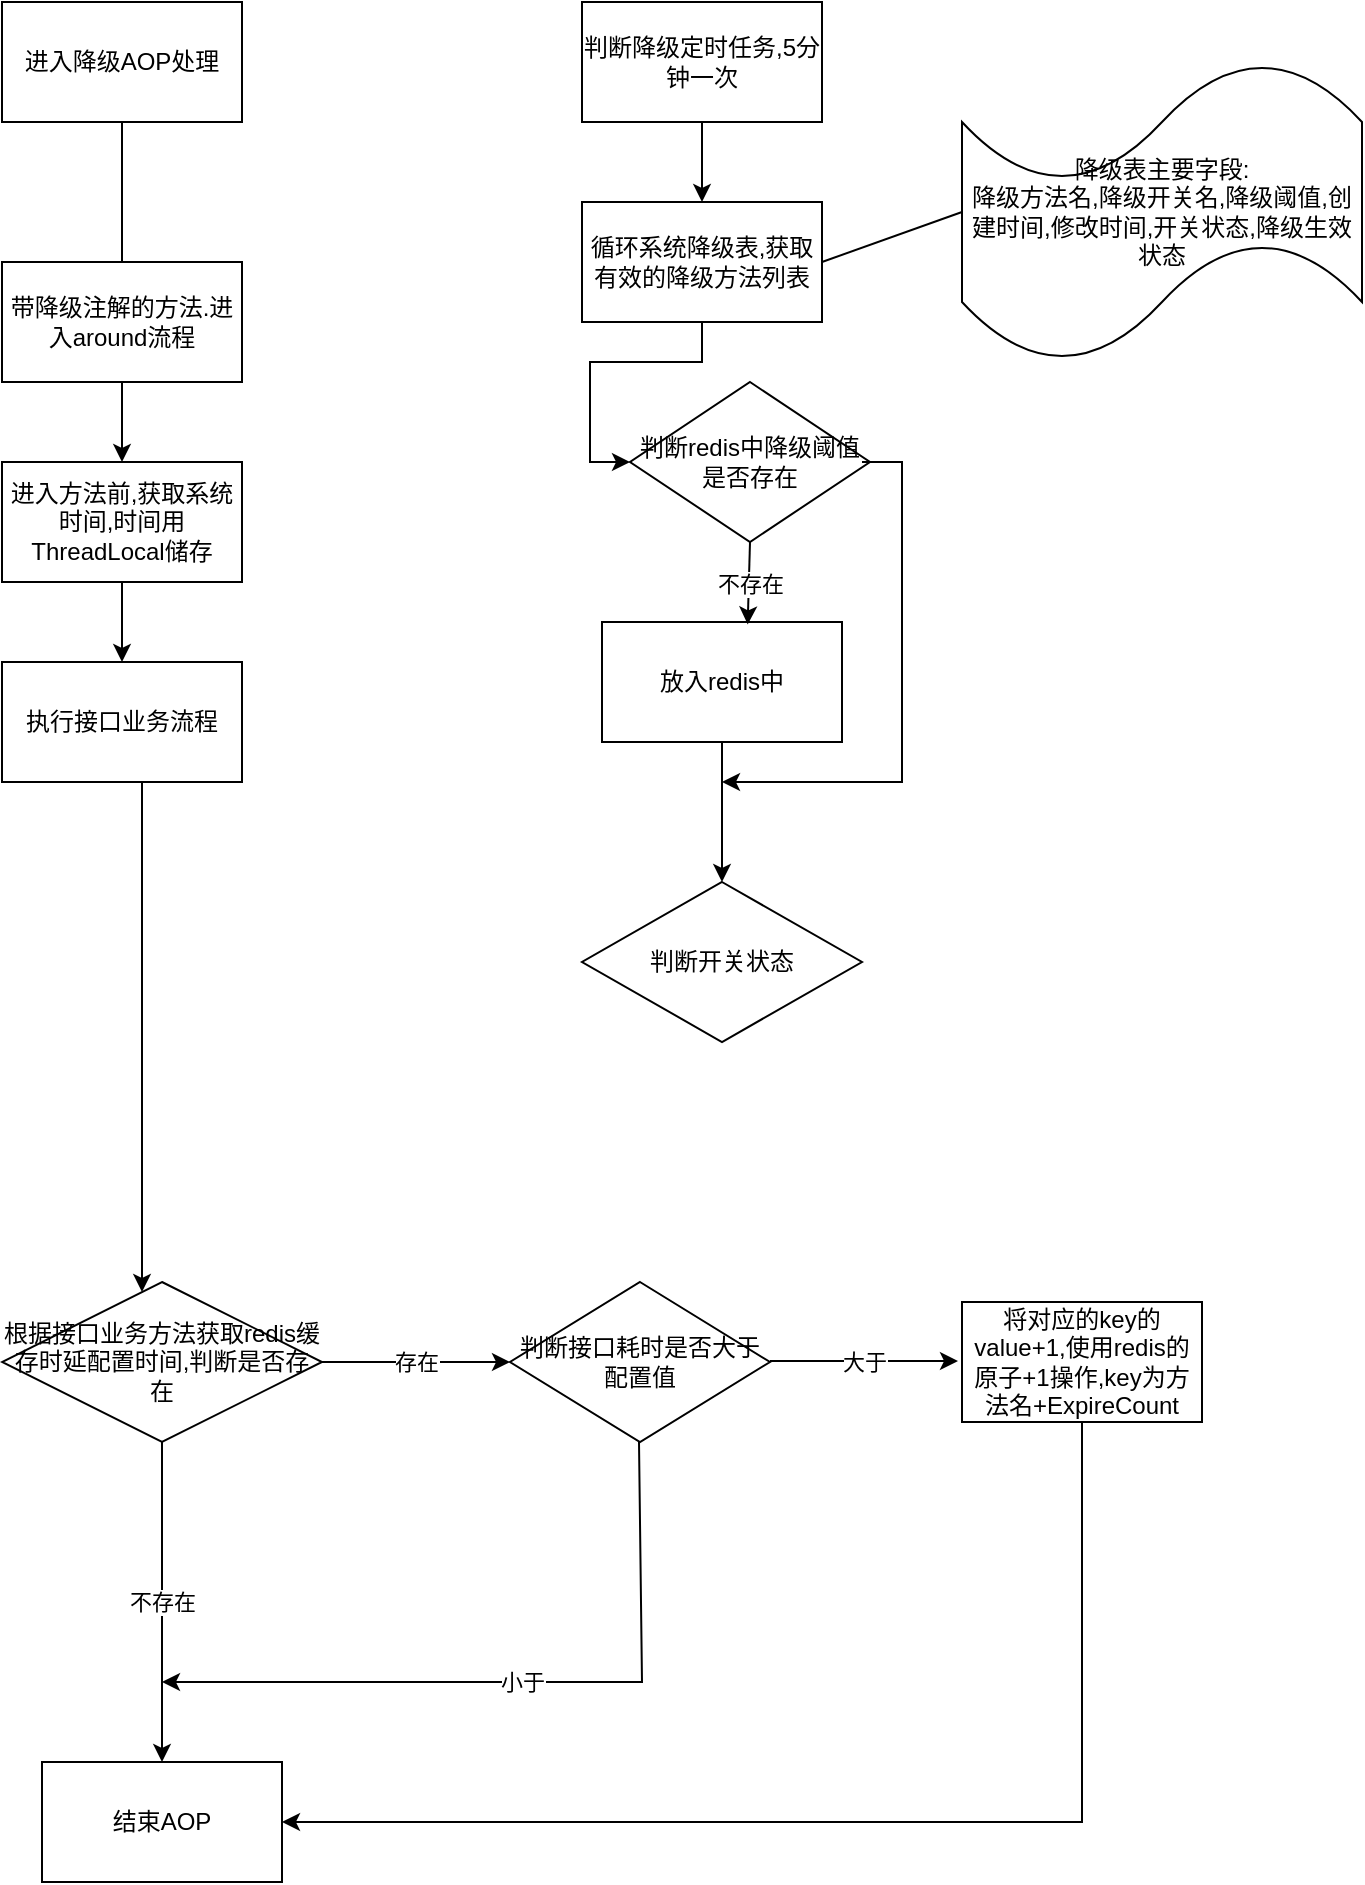 <mxfile version="17.1.3" type="github">
  <diagram id="myWoxl2do0-qSG-f2Lqz" name="第 1 页">
    <mxGraphModel dx="1024" dy="531" grid="1" gridSize="10" guides="1" tooltips="1" connect="1" arrows="1" fold="1" page="1" pageScale="1" pageWidth="827" pageHeight="1169" math="0" shadow="0">
      <root>
        <mxCell id="0" />
        <mxCell id="1" parent="0" />
        <mxCell id="Ww2EC-rMyEO19gMHYBje-3" value="" style="edgeStyle=orthogonalEdgeStyle;rounded=0;orthogonalLoop=1;jettySize=auto;html=1;startArrow=none;" edge="1" parent="1" source="Ww2EC-rMyEO19gMHYBje-4" target="Ww2EC-rMyEO19gMHYBje-2">
          <mxGeometry relative="1" as="geometry">
            <Array as="points">
              <mxPoint x="100" y="140" />
              <mxPoint x="100" y="140" />
            </Array>
          </mxGeometry>
        </mxCell>
        <mxCell id="Ww2EC-rMyEO19gMHYBje-1" value="进入降级AOP处理" style="rounded=0;whiteSpace=wrap;html=1;" vertex="1" parent="1">
          <mxGeometry x="40" y="30" width="120" height="60" as="geometry" />
        </mxCell>
        <mxCell id="Ww2EC-rMyEO19gMHYBje-2" value="进入方法前,获取系统时间,时间用ThreadLocal储存" style="whiteSpace=wrap;html=1;rounded=0;" vertex="1" parent="1">
          <mxGeometry x="40" y="260" width="120" height="60" as="geometry" />
        </mxCell>
        <mxCell id="Ww2EC-rMyEO19gMHYBje-4" value="带降级注解的方法.进入around流程" style="whiteSpace=wrap;html=1;rounded=0;" vertex="1" parent="1">
          <mxGeometry x="40" y="160" width="120" height="60" as="geometry" />
        </mxCell>
        <mxCell id="Ww2EC-rMyEO19gMHYBje-17" style="edgeStyle=orthogonalEdgeStyle;rounded=0;orthogonalLoop=1;jettySize=auto;html=1;exitX=0.5;exitY=1;exitDx=0;exitDy=0;" edge="1" parent="1" source="Ww2EC-rMyEO19gMHYBje-16" target="Ww2EC-rMyEO19gMHYBje-6">
          <mxGeometry relative="1" as="geometry">
            <mxPoint x="180" y="440" as="targetPoint" />
            <Array as="points">
              <mxPoint x="110" y="420" />
            </Array>
          </mxGeometry>
        </mxCell>
        <mxCell id="Ww2EC-rMyEO19gMHYBje-6" value="根据接口业务方法获取redis缓存时延配置时间,判断是否存在" style="rhombus;whiteSpace=wrap;html=1;rounded=0;" vertex="1" parent="1">
          <mxGeometry x="40" y="670" width="160" height="80" as="geometry" />
        </mxCell>
        <mxCell id="Ww2EC-rMyEO19gMHYBje-5" value="" style="edgeStyle=orthogonalEdgeStyle;rounded=0;orthogonalLoop=1;jettySize=auto;html=1;endArrow=none;" edge="1" parent="1" source="Ww2EC-rMyEO19gMHYBje-1" target="Ww2EC-rMyEO19gMHYBje-4">
          <mxGeometry relative="1" as="geometry">
            <mxPoint x="100" y="100" as="sourcePoint" />
            <mxPoint x="100" y="180" as="targetPoint" />
            <Array as="points">
              <mxPoint x="100" y="120" />
              <mxPoint x="100" y="120" />
            </Array>
          </mxGeometry>
        </mxCell>
        <mxCell id="Ww2EC-rMyEO19gMHYBje-11" value="" style="edgeStyle=orthogonalEdgeStyle;rounded=0;orthogonalLoop=1;jettySize=auto;html=1;" edge="1" parent="1" source="Ww2EC-rMyEO19gMHYBje-9" target="Ww2EC-rMyEO19gMHYBje-10">
          <mxGeometry relative="1" as="geometry" />
        </mxCell>
        <mxCell id="Ww2EC-rMyEO19gMHYBje-9" value="判断降级定时任务,5分钟一次" style="rounded=0;whiteSpace=wrap;html=1;" vertex="1" parent="1">
          <mxGeometry x="330" y="30" width="120" height="60" as="geometry" />
        </mxCell>
        <mxCell id="Ww2EC-rMyEO19gMHYBje-44" value="" style="edgeStyle=orthogonalEdgeStyle;rounded=0;orthogonalLoop=1;jettySize=auto;html=1;labelBorderColor=default;entryX=0;entryY=0.5;entryDx=0;entryDy=0;" edge="1" parent="1" source="Ww2EC-rMyEO19gMHYBje-10" target="Ww2EC-rMyEO19gMHYBje-46">
          <mxGeometry relative="1" as="geometry" />
        </mxCell>
        <mxCell id="Ww2EC-rMyEO19gMHYBje-10" value="循环系统降级表,获取有效的降级方法列表" style="rounded=0;whiteSpace=wrap;html=1;" vertex="1" parent="1">
          <mxGeometry x="330" y="130" width="120" height="60" as="geometry" />
        </mxCell>
        <mxCell id="Ww2EC-rMyEO19gMHYBje-14" value="" style="endArrow=classic;html=1;rounded=0;exitX=0.5;exitY=1;exitDx=0;exitDy=0;entryX=0.5;entryY=0;entryDx=0;entryDy=0;" edge="1" parent="1" source="Ww2EC-rMyEO19gMHYBje-2" target="Ww2EC-rMyEO19gMHYBje-16">
          <mxGeometry width="50" height="50" relative="1" as="geometry">
            <mxPoint x="390" y="430" as="sourcePoint" />
            <mxPoint x="440" y="380" as="targetPoint" />
          </mxGeometry>
        </mxCell>
        <mxCell id="Ww2EC-rMyEO19gMHYBje-16" value="执行接口业务流程" style="rounded=0;whiteSpace=wrap;html=1;" vertex="1" parent="1">
          <mxGeometry x="40" y="360" width="120" height="60" as="geometry" />
        </mxCell>
        <mxCell id="Ww2EC-rMyEO19gMHYBje-20" value="结束AOP" style="whiteSpace=wrap;html=1;rounded=0;" vertex="1" parent="1">
          <mxGeometry x="60" y="910" width="120" height="60" as="geometry" />
        </mxCell>
        <mxCell id="Ww2EC-rMyEO19gMHYBje-24" value="" style="endArrow=classic;html=1;rounded=0;exitX=0.5;exitY=1;exitDx=0;exitDy=0;entryX=0.5;entryY=0;entryDx=0;entryDy=0;" edge="1" parent="1" source="Ww2EC-rMyEO19gMHYBje-6" target="Ww2EC-rMyEO19gMHYBje-20">
          <mxGeometry relative="1" as="geometry">
            <mxPoint x="90" y="780" as="sourcePoint" />
            <mxPoint x="190" y="780" as="targetPoint" />
          </mxGeometry>
        </mxCell>
        <mxCell id="Ww2EC-rMyEO19gMHYBje-25" value="不存在" style="edgeLabel;resizable=0;html=1;align=center;verticalAlign=middle;" connectable="0" vertex="1" parent="Ww2EC-rMyEO19gMHYBje-24">
          <mxGeometry relative="1" as="geometry" />
        </mxCell>
        <mxCell id="Ww2EC-rMyEO19gMHYBje-27" value="判断接口耗时是否大于配置值" style="rhombus;whiteSpace=wrap;html=1;" vertex="1" parent="1">
          <mxGeometry x="294" y="670" width="130" height="80" as="geometry" />
        </mxCell>
        <mxCell id="Ww2EC-rMyEO19gMHYBje-29" value="" style="endArrow=classic;html=1;rounded=0;exitX=1;exitY=0.5;exitDx=0;exitDy=0;entryX=0;entryY=0.5;entryDx=0;entryDy=0;" edge="1" parent="1" source="Ww2EC-rMyEO19gMHYBje-6" target="Ww2EC-rMyEO19gMHYBje-27">
          <mxGeometry relative="1" as="geometry">
            <mxPoint x="220" y="740" as="sourcePoint" />
            <mxPoint x="220" y="830" as="targetPoint" />
          </mxGeometry>
        </mxCell>
        <mxCell id="Ww2EC-rMyEO19gMHYBje-30" value="存在" style="edgeLabel;resizable=0;html=1;align=center;verticalAlign=middle;" connectable="0" vertex="1" parent="Ww2EC-rMyEO19gMHYBje-29">
          <mxGeometry relative="1" as="geometry" />
        </mxCell>
        <mxCell id="Ww2EC-rMyEO19gMHYBje-32" value="" style="endArrow=classic;html=1;rounded=0;exitX=1;exitY=0.5;exitDx=0;exitDy=0;entryX=0;entryY=0.5;entryDx=0;entryDy=0;" edge="1" parent="1">
          <mxGeometry relative="1" as="geometry">
            <mxPoint x="424" y="709.5" as="sourcePoint" />
            <mxPoint x="518" y="709.5" as="targetPoint" />
          </mxGeometry>
        </mxCell>
        <mxCell id="Ww2EC-rMyEO19gMHYBje-33" value="大于" style="edgeLabel;resizable=0;html=1;align=center;verticalAlign=middle;" connectable="0" vertex="1" parent="Ww2EC-rMyEO19gMHYBje-32">
          <mxGeometry relative="1" as="geometry" />
        </mxCell>
        <mxCell id="Ww2EC-rMyEO19gMHYBje-34" value="" style="endArrow=classic;html=1;rounded=0;exitX=0.5;exitY=1;exitDx=0;exitDy=0;" edge="1" parent="1">
          <mxGeometry relative="1" as="geometry">
            <mxPoint x="358.5" y="750" as="sourcePoint" />
            <mxPoint x="120" y="870" as="targetPoint" />
            <Array as="points">
              <mxPoint x="360" y="870" />
            </Array>
          </mxGeometry>
        </mxCell>
        <mxCell id="Ww2EC-rMyEO19gMHYBje-35" value="小于" style="edgeLabel;resizable=0;html=1;align=center;verticalAlign=middle;" connectable="0" vertex="1" parent="Ww2EC-rMyEO19gMHYBje-34">
          <mxGeometry relative="1" as="geometry" />
        </mxCell>
        <mxCell id="Ww2EC-rMyEO19gMHYBje-38" value="将对应的key的value+1,使用redis的原子+1操作,key为方法名+ExpireCount" style="rounded=0;whiteSpace=wrap;html=1;" vertex="1" parent="1">
          <mxGeometry x="520" y="680" width="120" height="60" as="geometry" />
        </mxCell>
        <mxCell id="Ww2EC-rMyEO19gMHYBje-39" value="" style="endArrow=classic;html=1;rounded=0;exitX=0.5;exitY=1;exitDx=0;exitDy=0;" edge="1" parent="1" source="Ww2EC-rMyEO19gMHYBje-38" target="Ww2EC-rMyEO19gMHYBje-20">
          <mxGeometry relative="1" as="geometry">
            <mxPoint x="368.5" y="760" as="sourcePoint" />
            <mxPoint x="360" y="850" as="targetPoint" />
            <Array as="points">
              <mxPoint x="580" y="940" />
            </Array>
          </mxGeometry>
        </mxCell>
        <mxCell id="Ww2EC-rMyEO19gMHYBje-41" value="降级表主要字段:&lt;br&gt;降级方法名,降级开关名,降级阈值,创建时间,修改时间,开关状态,降级生效状态" style="shape=tape;whiteSpace=wrap;html=1;" vertex="1" parent="1">
          <mxGeometry x="520" y="60" width="200" height="150" as="geometry" />
        </mxCell>
        <mxCell id="Ww2EC-rMyEO19gMHYBje-42" value="" style="endArrow=none;html=1;rounded=0;labelBorderColor=default;exitX=1;exitY=0.5;exitDx=0;exitDy=0;entryX=0;entryY=0.5;entryDx=0;entryDy=0;entryPerimeter=0;" edge="1" parent="1" source="Ww2EC-rMyEO19gMHYBje-10" target="Ww2EC-rMyEO19gMHYBje-41">
          <mxGeometry width="50" height="50" relative="1" as="geometry">
            <mxPoint x="390" y="290" as="sourcePoint" />
            <mxPoint x="440" y="240" as="targetPoint" />
          </mxGeometry>
        </mxCell>
        <mxCell id="Ww2EC-rMyEO19gMHYBje-51" value="" style="edgeStyle=orthogonalEdgeStyle;rounded=0;orthogonalLoop=1;jettySize=auto;html=1;labelBorderColor=default;entryX=0.5;entryY=0;entryDx=0;entryDy=0;" edge="1" parent="1" source="Ww2EC-rMyEO19gMHYBje-43" target="Ww2EC-rMyEO19gMHYBje-53">
          <mxGeometry relative="1" as="geometry">
            <mxPoint x="400" y="450" as="targetPoint" />
          </mxGeometry>
        </mxCell>
        <mxCell id="Ww2EC-rMyEO19gMHYBje-43" value="放入redis中" style="rounded=0;whiteSpace=wrap;html=1;" vertex="1" parent="1">
          <mxGeometry x="340" y="340" width="120" height="60" as="geometry" />
        </mxCell>
        <mxCell id="Ww2EC-rMyEO19gMHYBje-46" value="&lt;span&gt;判断redis中降级阈值是否存在&lt;/span&gt;" style="rhombus;whiteSpace=wrap;html=1;rounded=0;" vertex="1" parent="1">
          <mxGeometry x="354" y="220" width="120" height="80" as="geometry" />
        </mxCell>
        <mxCell id="Ww2EC-rMyEO19gMHYBje-48" value="" style="endArrow=classic;html=1;rounded=0;labelBorderColor=default;exitX=0.5;exitY=1;exitDx=0;exitDy=0;entryX=0.607;entryY=0.02;entryDx=0;entryDy=0;entryPerimeter=0;" edge="1" parent="1" source="Ww2EC-rMyEO19gMHYBje-46" target="Ww2EC-rMyEO19gMHYBje-43">
          <mxGeometry relative="1" as="geometry">
            <mxPoint x="360" y="260" as="sourcePoint" />
            <mxPoint x="460" y="260" as="targetPoint" />
          </mxGeometry>
        </mxCell>
        <mxCell id="Ww2EC-rMyEO19gMHYBje-49" value="不存在" style="edgeLabel;resizable=0;html=1;align=center;verticalAlign=middle;" connectable="0" vertex="1" parent="Ww2EC-rMyEO19gMHYBje-48">
          <mxGeometry relative="1" as="geometry" />
        </mxCell>
        <mxCell id="Ww2EC-rMyEO19gMHYBje-52" value="" style="endArrow=classic;html=1;rounded=0;labelBorderColor=default;" edge="1" parent="1">
          <mxGeometry width="50" height="50" relative="1" as="geometry">
            <mxPoint x="470" y="260" as="sourcePoint" />
            <mxPoint x="400" y="420" as="targetPoint" />
            <Array as="points">
              <mxPoint x="490" y="260" />
              <mxPoint x="490" y="420" />
            </Array>
          </mxGeometry>
        </mxCell>
        <mxCell id="Ww2EC-rMyEO19gMHYBje-53" value="判断开关状态" style="rhombus;whiteSpace=wrap;html=1;rounded=0;" vertex="1" parent="1">
          <mxGeometry x="330" y="470" width="140" height="80" as="geometry" />
        </mxCell>
      </root>
    </mxGraphModel>
  </diagram>
</mxfile>
